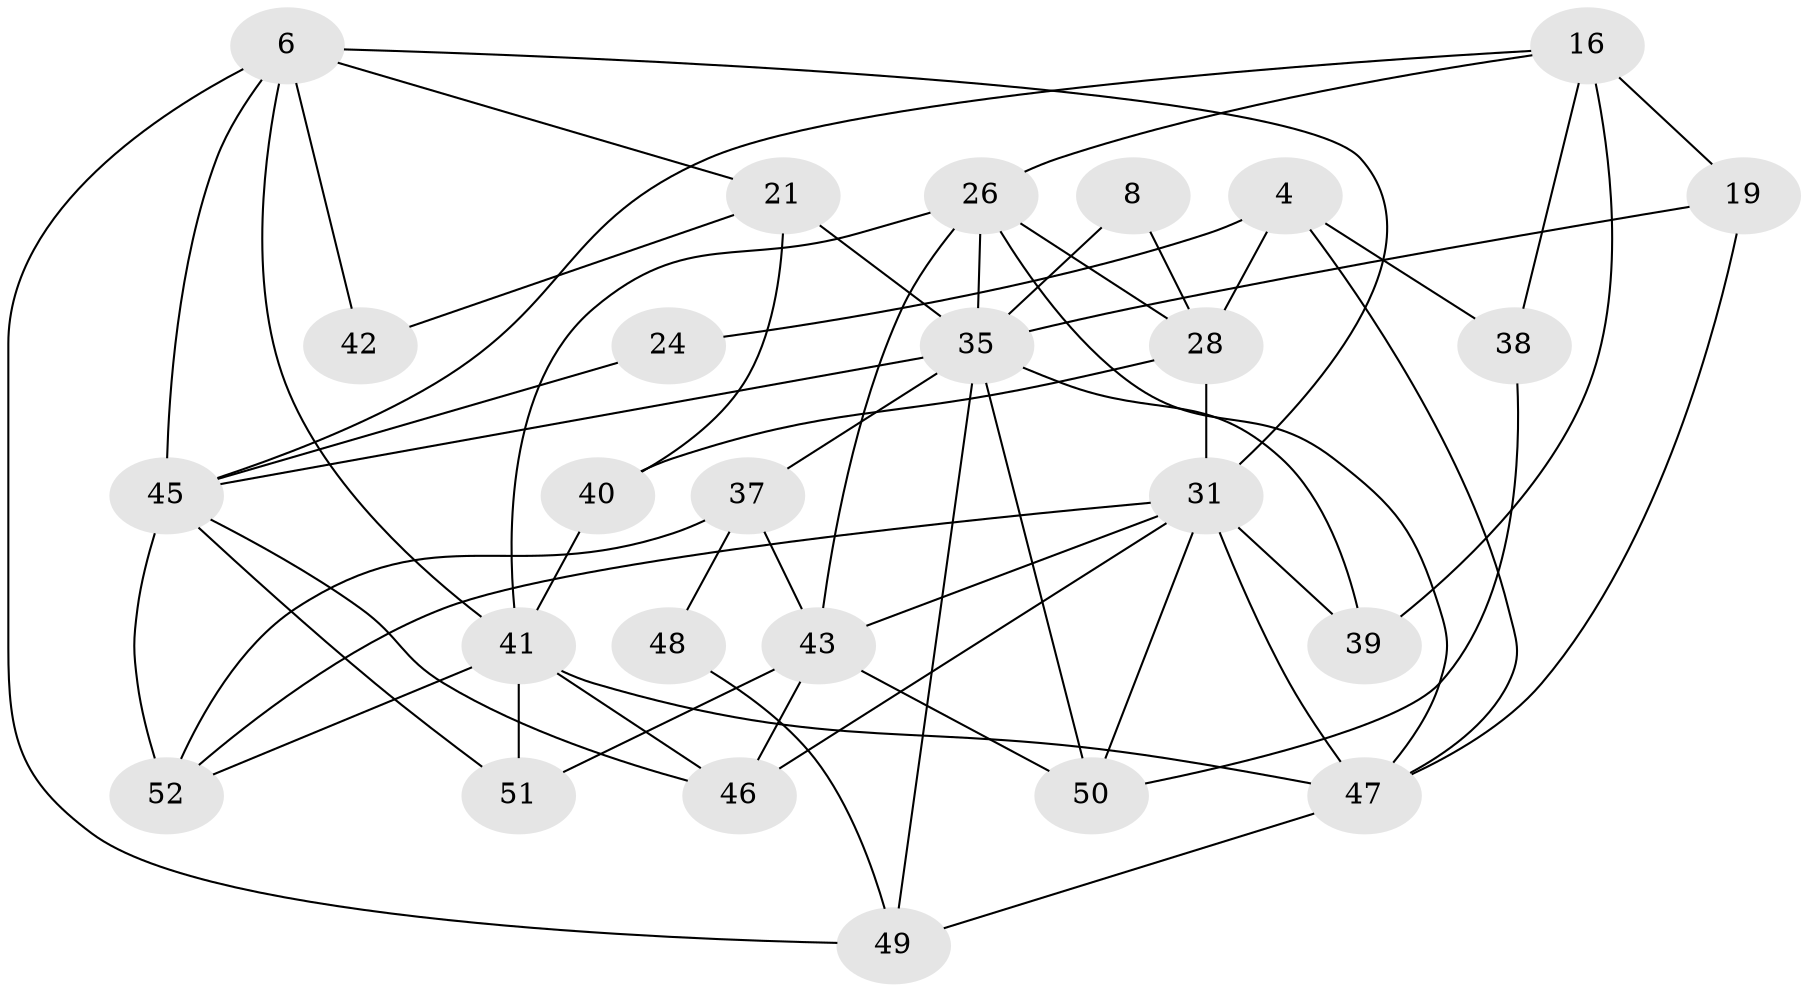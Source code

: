 // original degree distribution, {5: 0.17307692307692307, 4: 0.3269230769230769, 6: 0.11538461538461539, 3: 0.25, 2: 0.11538461538461539, 8: 0.019230769230769232}
// Generated by graph-tools (version 1.1) at 2025/50/03/09/25 04:50:22]
// undirected, 26 vertices, 58 edges
graph export_dot {
graph [start="1"]
  node [color=gray90,style=filled];
  4;
  6 [super="+1"];
  8;
  16;
  19;
  21 [super="+5+12"];
  24;
  26 [super="+25"];
  28 [super="+22"];
  31 [super="+29+30"];
  35 [super="+14"];
  37;
  38 [super="+33"];
  39 [super="+23"];
  40;
  41 [super="+18+34"];
  42;
  43 [super="+36"];
  45 [super="+17"];
  46 [super="+32"];
  47 [super="+9"];
  48;
  49;
  50 [super="+44"];
  51;
  52 [super="+20"];
  4 -- 28 [weight=2];
  4 -- 24;
  4 -- 47 [weight=2];
  4 -- 38;
  6 -- 42 [weight=2];
  6 -- 49;
  6 -- 45 [weight=2];
  6 -- 31;
  6 -- 41;
  6 -- 21;
  8 -- 28;
  8 -- 35;
  16 -- 45;
  16 -- 19;
  16 -- 38;
  16 -- 39 [weight=2];
  16 -- 26;
  19 -- 47;
  19 -- 35;
  21 -- 40 [weight=3];
  21 -- 35 [weight=2];
  21 -- 42;
  24 -- 45;
  26 -- 43;
  26 -- 47;
  26 -- 35;
  26 -- 41;
  26 -- 28;
  28 -- 40;
  28 -- 31 [weight=2];
  31 -- 52;
  31 -- 39 [weight=2];
  31 -- 43;
  31 -- 46 [weight=3];
  31 -- 47 [weight=2];
  31 -- 50;
  35 -- 39;
  35 -- 37;
  35 -- 49;
  35 -- 50 [weight=2];
  35 -- 45;
  37 -- 43;
  37 -- 48;
  37 -- 52;
  38 -- 50;
  40 -- 41 [weight=2];
  41 -- 51;
  41 -- 46 [weight=2];
  41 -- 52;
  41 -- 47;
  43 -- 50 [weight=2];
  43 -- 51;
  43 -- 46 [weight=2];
  45 -- 51;
  45 -- 52 [weight=2];
  45 -- 46 [weight=2];
  47 -- 49;
  48 -- 49;
}
